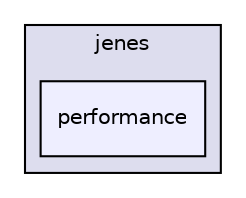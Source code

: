 digraph "C:/Users/Ayo/Desktop/jenes 2.0/src/jenes/performance" {
  compound=true
  node [ fontsize="10", fontname="Helvetica"];
  edge [ labelfontsize="10", labelfontname="Helvetica"];
  subgraph clusterdir_12f2200cf1e99b3d3381c7cc6a32cc41 {
    graph [ bgcolor="#ddddee", pencolor="black", label="jenes" fontname="Helvetica", fontsize="10", URL="dir_12f2200cf1e99b3d3381c7cc6a32cc41.html"]
  dir_0ca7156ce1599b0998805f941c81f3fe [shape=box, label="performance", style="filled", fillcolor="#eeeeff", pencolor="black", URL="dir_0ca7156ce1599b0998805f941c81f3fe.html"];
  }
}
